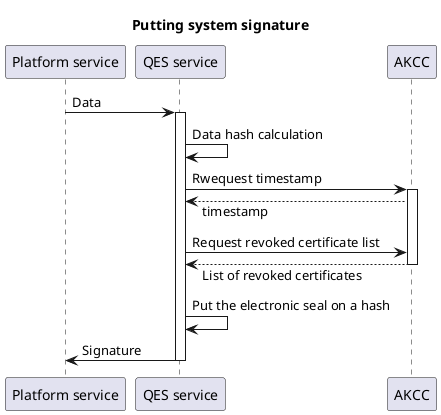 @startuml
participant "Platform service" as client  order 10
participant "QES service" as digital_ops  order 20
participant "AKCC" as ca  order 30
skinparam responseMessageBelowArrow true

title Putting system signature
  client -> digital_ops: Data
    activate digital_ops
    digital_ops -> digital_ops: Data hash calculation
     digital_ops -> ca: Rwequest timestamp
     activate ca
     digital_ops <-- ca: timestamp
     digital_ops -> ca: Request revoked certificate list
     digital_ops <-- ca: List of revoked certificates
     deactivate ca
    digital_ops -> digital_ops: Put the electronic seal on a hash
    digital_ops -> client: Signature
    deactivate digital_ops

@enduml